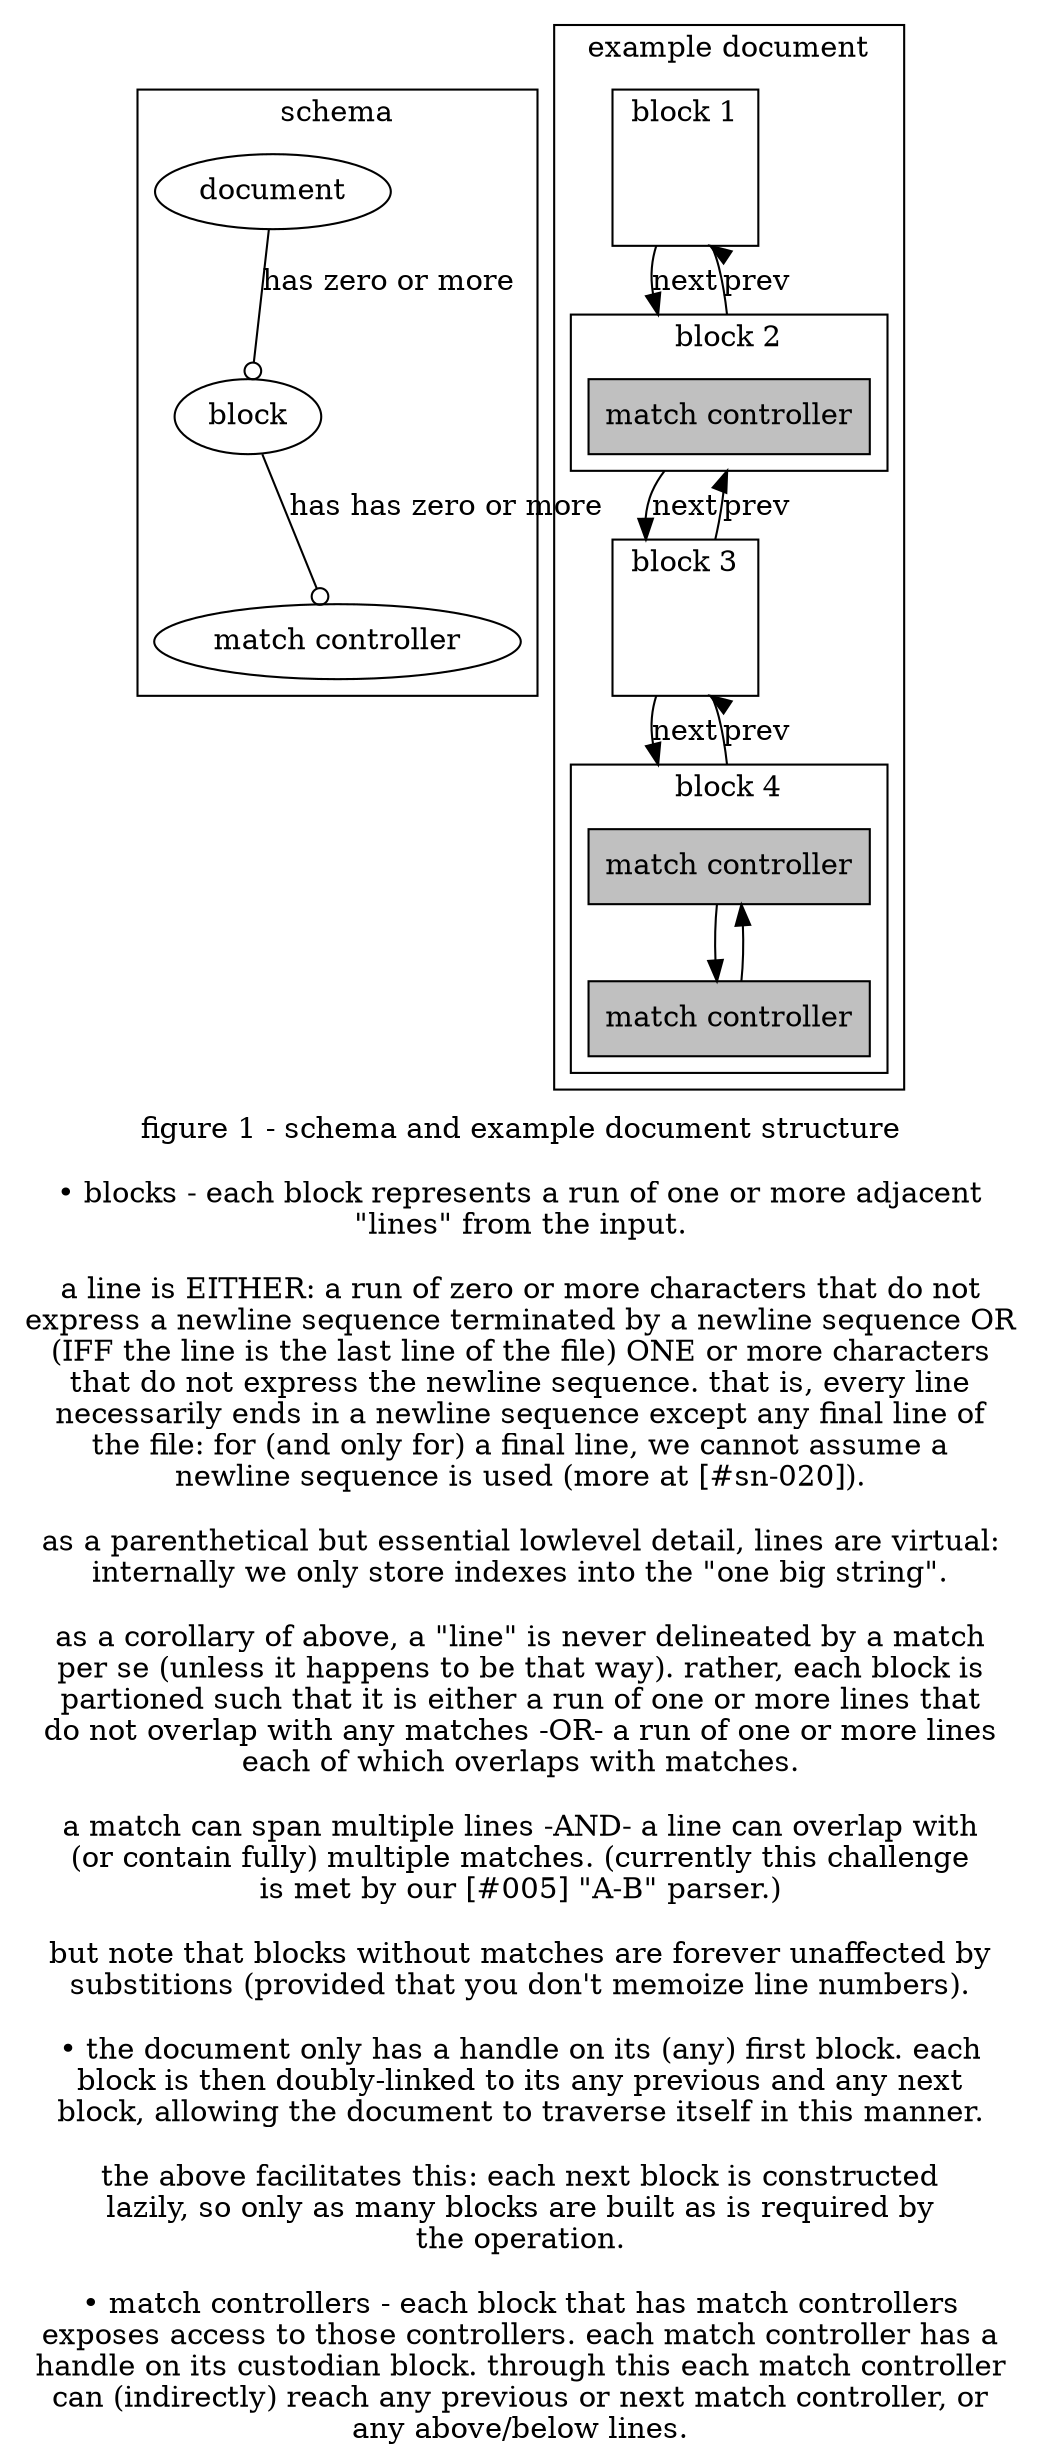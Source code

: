 digraph G {

  label="figure 1 - schema and example document structure

• blocks - each block represents a run of one or more adjacent
\"lines\" from the input.

a line is EITHER: a run of zero or more characters that do not
express a newline sequence terminated by a newline sequence OR
(IFF the line is the last line of the file) ONE or more characters
that do not express the newline sequence. that is, every line
necessarily ends in a newline sequence except any final line of
the file: for (and only for) a final line, we cannot assume a
newline sequence is used (more at [#sn-020]).

as a parenthetical but essential lowlevel detail, lines are virtual:
internally we only store indexes into the \"one big string\".

as a corollary of above, a \"line\" is never delineated by a match
per se (unless it happens to be that way). rather, each block is
partioned such that it is either a run of one or more lines that
do not overlap with any matches -OR- a run of one or more lines
each of which overlaps with matches.

a match can span multiple lines -AND- a line can overlap with
(or contain fully) multiple matches. (currently this challenge
is met by our [#005] \"A-B\" parser.)

but note that blocks without matches are forever unaffected by
substitions (provided that you don't memoize line numbers).

• the document only has a handle on its (any) first block. each
block is then doubly-linked to its any previous and any next
block, allowing the document to traverse itself in this manner.

the above facilitates this: each next block is constructed
lazily, so only as many blocks are built as is required by
the operation.

• match controllers - each block that has match controllers
exposes access to those controllers. each match controller has a
handle on its custodian block. through this each match controller
can (indirectly) reach any previous or next match controller, or
any above/below lines.
"

  compound=true

  subgraph cluster_schema {
    label="schema"
    node [shape=ellipse]
    a->b [label="has zero or more" arrowhead="odot"]
    b->c [label="has has zero or more" arrowhead="odot"]
    a [label="document"]
    b [label="block"]
    c [label="match controller"]
  }

  subgraph cluster_doc {
    label="example document"
    style=filled
    fillcolor=white

    subgraph cluster0 {
      label="block 1"
      fillcolor=white
      b0 [style="invis"]
    }

    subgraph cluster1 {
      label="block 2"
      fillcolor=white
      node [shape=rect style=filled fillcolor=grey]
      b1_mc [label="match controller"]
    }

    b0->b1_mc [ltail=cluster0 lhead=cluster1 label="next"]
    b1_mc->b0 [ltail=cluster1 lhead=cluster0 label="prev"]

    subgraph cluster2 {
      label="block 3"
      fillcolor=white
      b2 [style="invis"]
    }

    b1_mc->b2 [ltail=cluster1 lhead=cluster2 label="next"]
    b2->b1_mc [ltail=cluster2 lhead=cluster1 label="prev"]

    subgraph cluster3 {
      label="block 4"
      fillcolor=white
      node [shape=rect style=filled fillcolor=grey]
      b3_mc0 [label="match controller"]
      b3_mc1 [label="match controller"]
      b3_mc1->b3_mc0
      b3_mc0->b3_mc1
    }

    b2->b3_mc0 [ltail=cluster2 lhead=cluster3 label="next"]
    b3_mc0->b2 [ltail=cluster3 lhead=cluster2 label="prev"]
  }
}

